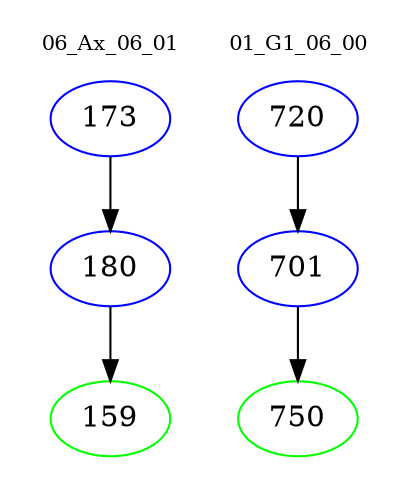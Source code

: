 digraph{
subgraph cluster_0 {
color = white
label = "06_Ax_06_01";
fontsize=10;
T0_173 [label="173", color="blue"]
T0_173 -> T0_180 [color="black"]
T0_180 [label="180", color="blue"]
T0_180 -> T0_159 [color="black"]
T0_159 [label="159", color="green"]
}
subgraph cluster_1 {
color = white
label = "01_G1_06_00";
fontsize=10;
T1_720 [label="720", color="blue"]
T1_720 -> T1_701 [color="black"]
T1_701 [label="701", color="blue"]
T1_701 -> T1_750 [color="black"]
T1_750 [label="750", color="green"]
}
}
